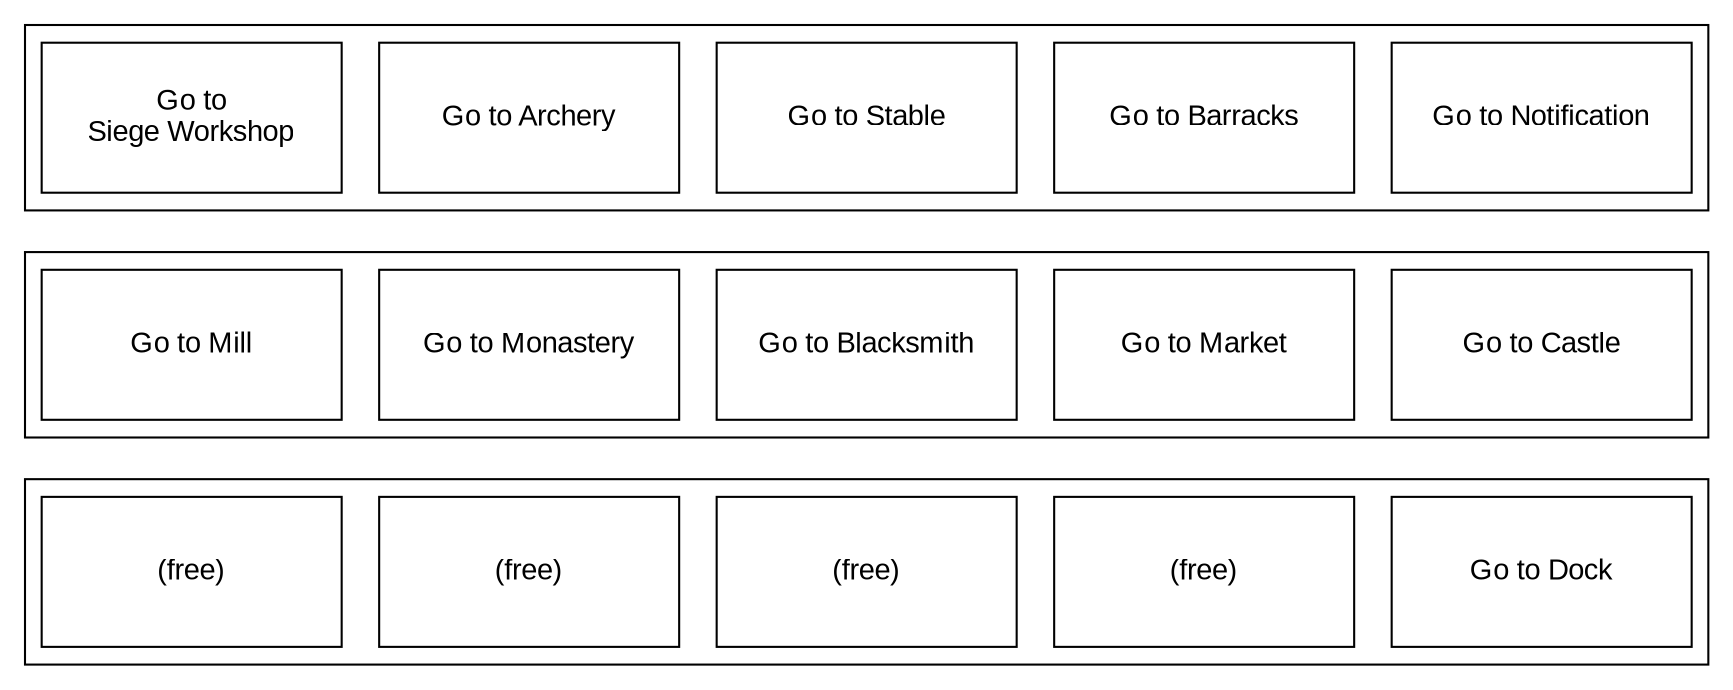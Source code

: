 digraph D {
    node [pin=true, width=2, height=1, shape=record, fixedsize=true, autosize=false, fontname="Arial"];
    subgraph cluster_0 {
      e [label="Go to Notification"];
      d [label="Go to Barracks"];
      c [label="Go to Stable"];
      b [label="Go to Archery"];
      a [label="Go to\nSiege Workshop"];
    }
    subgraph cluster_1 {
      j [label="Go to Castle"];
      i [label="Go to Market"];
      h [label="Go to Blacksmith"];
      g [label="Go to Monastery"];
      f [label="Go to Mill"];
    }

    subgraph cluster_2 {
      k [label="Go to Dock"];
      l [label="(free)"];
      m [label="(free)"];
      n [label="(free)"];
      o [label="(free)"];
    }
  a -> f [style=invis];
  j -> k [style=invis];
}
